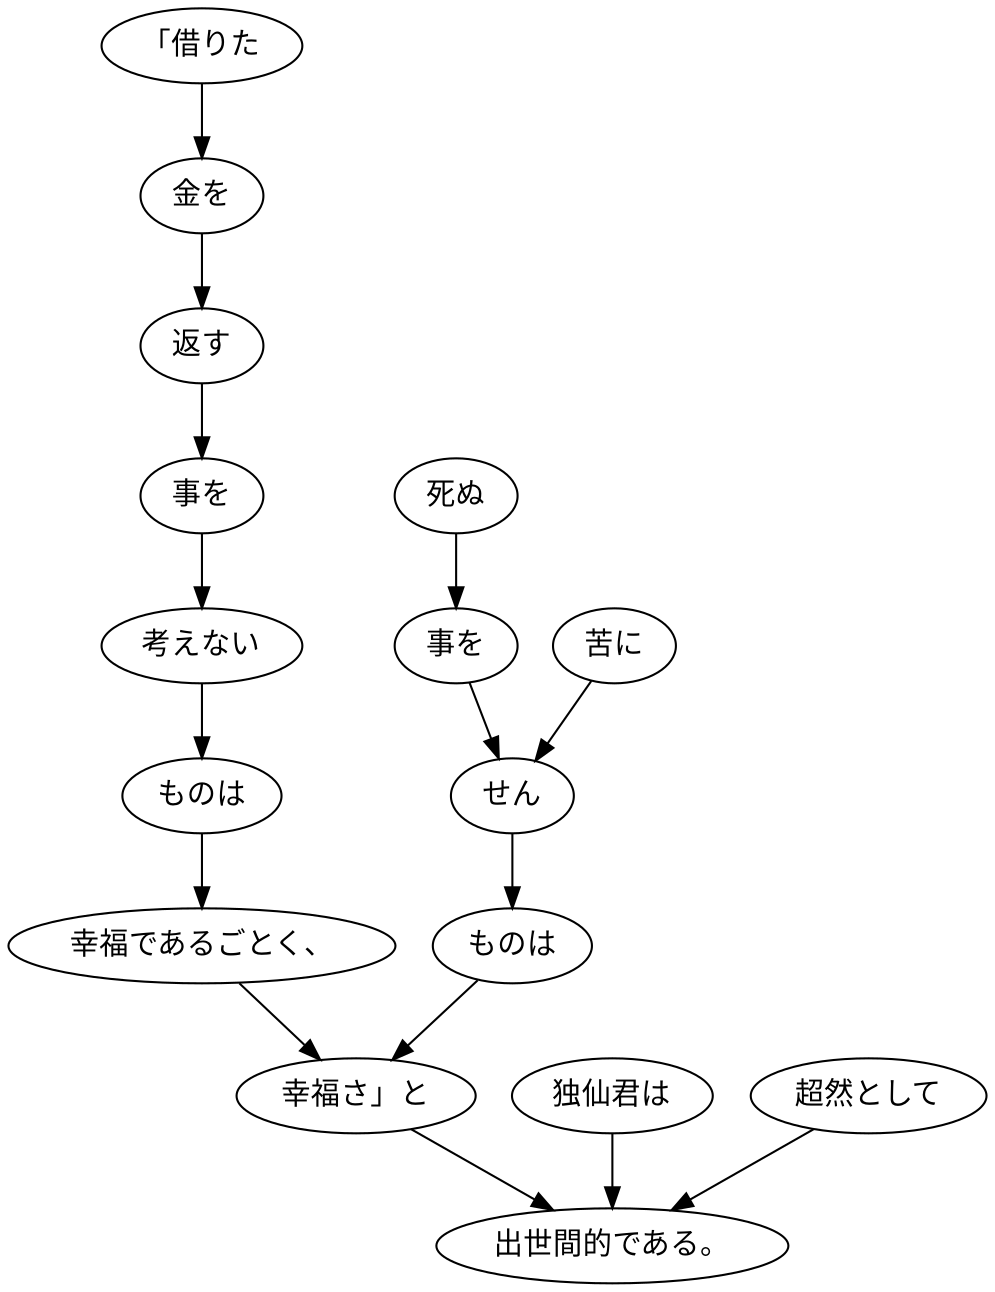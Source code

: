 digraph graph8570 {
	node0 [label="「借りた"];
	node1 [label="金を"];
	node2 [label="返す"];
	node3 [label="事を"];
	node4 [label="考えない"];
	node5 [label="ものは"];
	node6 [label="幸福であるごとく、"];
	node7 [label="死ぬ"];
	node8 [label="事を"];
	node9 [label="苦に"];
	node10 [label="せん"];
	node11 [label="ものは"];
	node12 [label="幸福さ」と"];
	node13 [label="独仙君は"];
	node14 [label="超然として"];
	node15 [label="出世間的である。"];
	node0 -> node1;
	node1 -> node2;
	node2 -> node3;
	node3 -> node4;
	node4 -> node5;
	node5 -> node6;
	node6 -> node12;
	node7 -> node8;
	node8 -> node10;
	node9 -> node10;
	node10 -> node11;
	node11 -> node12;
	node12 -> node15;
	node13 -> node15;
	node14 -> node15;
}
